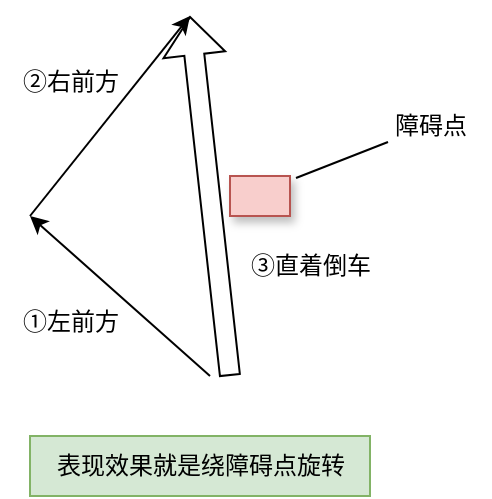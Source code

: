 <mxfile version="24.7.8">
  <diagram name="第 1 页" id="mKyyWzdbHv55PT_an8zI">
    <mxGraphModel dx="1026" dy="658" grid="1" gridSize="10" guides="1" tooltips="1" connect="1" arrows="1" fold="1" page="1" pageScale="1" pageWidth="827" pageHeight="1169" math="0" shadow="0">
      <root>
        <mxCell id="0" />
        <mxCell id="1" parent="0" />
        <mxCell id="z98vQHnF_dpdpn58QZwM-2" value="" style="endArrow=classic;html=1;rounded=0;" edge="1" parent="1">
          <mxGeometry width="50" height="50" relative="1" as="geometry">
            <mxPoint x="460" y="370" as="sourcePoint" />
            <mxPoint x="370" y="290" as="targetPoint" />
          </mxGeometry>
        </mxCell>
        <mxCell id="z98vQHnF_dpdpn58QZwM-3" value="" style="endArrow=classic;html=1;rounded=0;" edge="1" parent="1">
          <mxGeometry width="50" height="50" relative="1" as="geometry">
            <mxPoint x="370" y="290" as="sourcePoint" />
            <mxPoint x="450" y="190" as="targetPoint" />
          </mxGeometry>
        </mxCell>
        <mxCell id="z98vQHnF_dpdpn58QZwM-4" value="①左前方" style="text;html=1;align=center;verticalAlign=middle;resizable=0;points=[];autosize=1;strokeColor=none;fillColor=none;" vertex="1" parent="1">
          <mxGeometry x="355" y="328" width="70" height="30" as="geometry" />
        </mxCell>
        <mxCell id="z98vQHnF_dpdpn58QZwM-5" value="②右前方" style="text;html=1;align=center;verticalAlign=middle;resizable=0;points=[];autosize=1;strokeColor=none;fillColor=none;" vertex="1" parent="1">
          <mxGeometry x="355" y="208" width="70" height="30" as="geometry" />
        </mxCell>
        <mxCell id="z98vQHnF_dpdpn58QZwM-6" value="" style="shape=flexArrow;endArrow=classic;html=1;rounded=0;" edge="1" parent="1">
          <mxGeometry width="50" height="50" relative="1" as="geometry">
            <mxPoint x="470" y="370" as="sourcePoint" />
            <mxPoint x="450" y="190" as="targetPoint" />
          </mxGeometry>
        </mxCell>
        <mxCell id="z98vQHnF_dpdpn58QZwM-7" value="③直着倒车" style="text;html=1;align=center;verticalAlign=middle;resizable=0;points=[];autosize=1;strokeColor=none;fillColor=none;" vertex="1" parent="1">
          <mxGeometry x="470" y="300" width="80" height="30" as="geometry" />
        </mxCell>
        <mxCell id="z98vQHnF_dpdpn58QZwM-8" value="" style="rounded=0;whiteSpace=wrap;html=1;fillColor=#f8cecc;strokeColor=#b85450;fillStyle=auto;shadow=1;glass=0;" vertex="1" parent="1">
          <mxGeometry x="470" y="270" width="30" height="20" as="geometry" />
        </mxCell>
        <mxCell id="z98vQHnF_dpdpn58QZwM-9" value="障碍点" style="text;html=1;align=center;verticalAlign=middle;resizable=0;points=[];autosize=1;strokeColor=none;fillColor=none;" vertex="1" parent="1">
          <mxGeometry x="540" y="230" width="60" height="30" as="geometry" />
        </mxCell>
        <mxCell id="z98vQHnF_dpdpn58QZwM-11" value="" style="endArrow=none;html=1;rounded=0;" edge="1" parent="1">
          <mxGeometry width="50" height="50" relative="1" as="geometry">
            <mxPoint x="503" y="271" as="sourcePoint" />
            <mxPoint x="549" y="253" as="targetPoint" />
          </mxGeometry>
        </mxCell>
        <mxCell id="z98vQHnF_dpdpn58QZwM-13" value="表现效果就是绕障碍点旋转" style="text;html=1;align=center;verticalAlign=middle;resizable=0;points=[];autosize=1;strokeColor=#82b366;fillColor=#d5e8d4;" vertex="1" parent="1">
          <mxGeometry x="370" y="400" width="170" height="30" as="geometry" />
        </mxCell>
      </root>
    </mxGraphModel>
  </diagram>
</mxfile>
